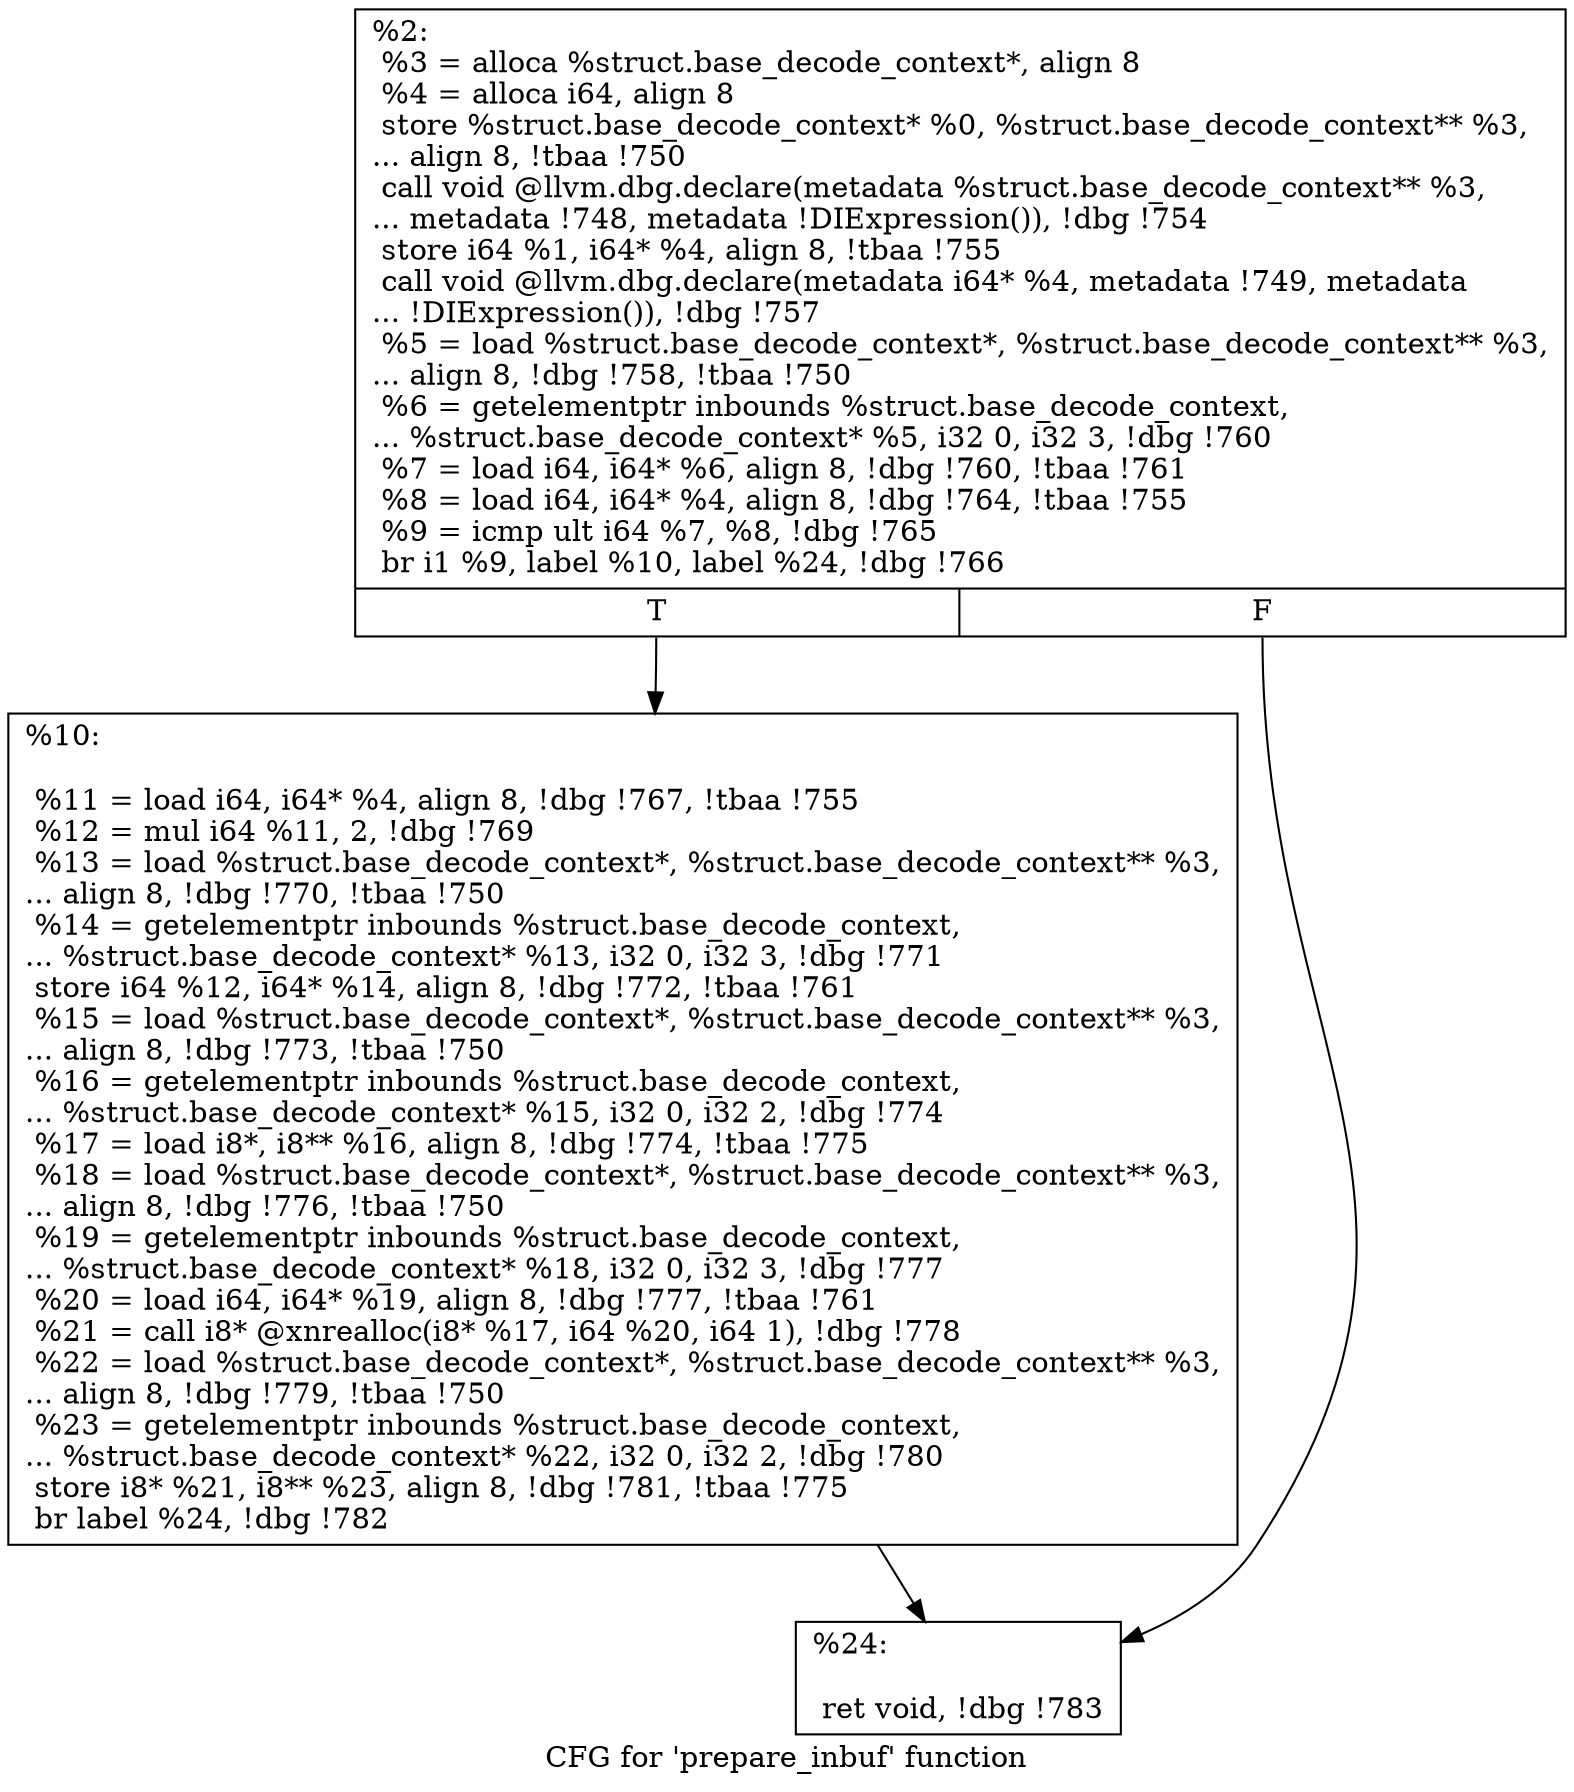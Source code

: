 digraph "CFG for 'prepare_inbuf' function" {
	label="CFG for 'prepare_inbuf' function";

	Node0xd82940 [shape=record,label="{%2:\l  %3 = alloca %struct.base_decode_context*, align 8\l  %4 = alloca i64, align 8\l  store %struct.base_decode_context* %0, %struct.base_decode_context** %3,\l... align 8, !tbaa !750\l  call void @llvm.dbg.declare(metadata %struct.base_decode_context** %3,\l... metadata !748, metadata !DIExpression()), !dbg !754\l  store i64 %1, i64* %4, align 8, !tbaa !755\l  call void @llvm.dbg.declare(metadata i64* %4, metadata !749, metadata\l... !DIExpression()), !dbg !757\l  %5 = load %struct.base_decode_context*, %struct.base_decode_context** %3,\l... align 8, !dbg !758, !tbaa !750\l  %6 = getelementptr inbounds %struct.base_decode_context,\l... %struct.base_decode_context* %5, i32 0, i32 3, !dbg !760\l  %7 = load i64, i64* %6, align 8, !dbg !760, !tbaa !761\l  %8 = load i64, i64* %4, align 8, !dbg !764, !tbaa !755\l  %9 = icmp ult i64 %7, %8, !dbg !765\l  br i1 %9, label %10, label %24, !dbg !766\l|{<s0>T|<s1>F}}"];
	Node0xd82940:s0 -> Node0xd834a0;
	Node0xd82940:s1 -> Node0xd834f0;
	Node0xd834a0 [shape=record,label="{%10:\l\l  %11 = load i64, i64* %4, align 8, !dbg !767, !tbaa !755\l  %12 = mul i64 %11, 2, !dbg !769\l  %13 = load %struct.base_decode_context*, %struct.base_decode_context** %3,\l... align 8, !dbg !770, !tbaa !750\l  %14 = getelementptr inbounds %struct.base_decode_context,\l... %struct.base_decode_context* %13, i32 0, i32 3, !dbg !771\l  store i64 %12, i64* %14, align 8, !dbg !772, !tbaa !761\l  %15 = load %struct.base_decode_context*, %struct.base_decode_context** %3,\l... align 8, !dbg !773, !tbaa !750\l  %16 = getelementptr inbounds %struct.base_decode_context,\l... %struct.base_decode_context* %15, i32 0, i32 2, !dbg !774\l  %17 = load i8*, i8** %16, align 8, !dbg !774, !tbaa !775\l  %18 = load %struct.base_decode_context*, %struct.base_decode_context** %3,\l... align 8, !dbg !776, !tbaa !750\l  %19 = getelementptr inbounds %struct.base_decode_context,\l... %struct.base_decode_context* %18, i32 0, i32 3, !dbg !777\l  %20 = load i64, i64* %19, align 8, !dbg !777, !tbaa !761\l  %21 = call i8* @xnrealloc(i8* %17, i64 %20, i64 1), !dbg !778\l  %22 = load %struct.base_decode_context*, %struct.base_decode_context** %3,\l... align 8, !dbg !779, !tbaa !750\l  %23 = getelementptr inbounds %struct.base_decode_context,\l... %struct.base_decode_context* %22, i32 0, i32 2, !dbg !780\l  store i8* %21, i8** %23, align 8, !dbg !781, !tbaa !775\l  br label %24, !dbg !782\l}"];
	Node0xd834a0 -> Node0xd834f0;
	Node0xd834f0 [shape=record,label="{%24:\l\l  ret void, !dbg !783\l}"];
}
